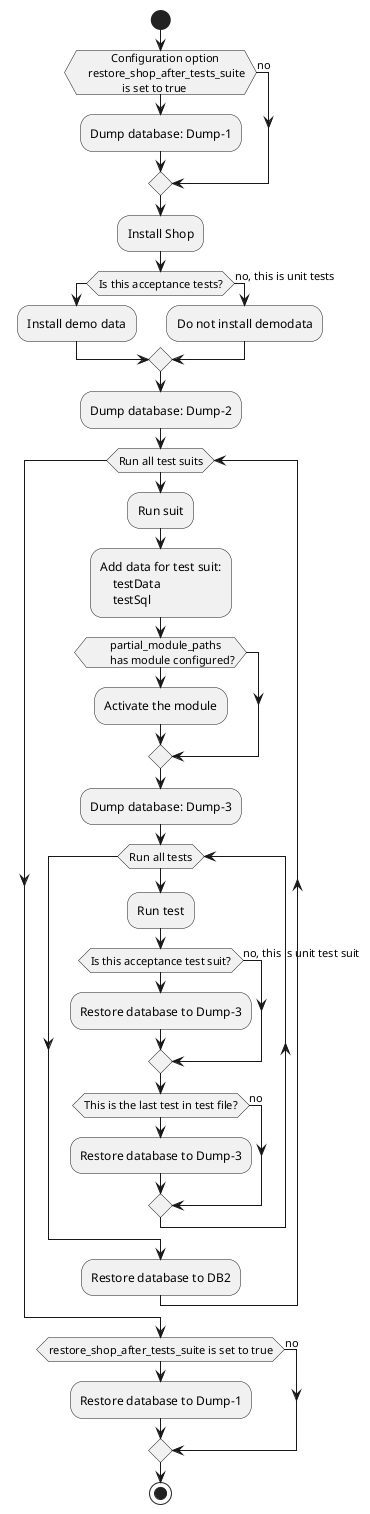 @startuml
    start

    if (            Configuration option
    restore_shop_after_tests_suite
                is set to true)
        :Dump database: Dump-1;
    else (no)
    endif;

    :Install Shop;

    if (Is this acceptance tests?)
        :Install demo data;
    else (no, this is unit tests)
        :Do not install demodata;
    endif

    :Dump database: Dump-2;

    while (Run all test suits)

        :Run suit;

        :Add data for test suit:
            testData
            testSql;

        if (        partial_module_paths
        has module configured?)
            :Activate the module;
        endif;

        :Dump database: Dump-3;

        while (Run all tests)

            :Run test;

            if (Is this acceptance test suit?)
                :Restore database to Dump-3;
            else (no, this is unit test suit)
            endif

            if (This is the last test in test file?)
                :Restore database to Dump-3;
            else (no)
            endif

        endwhile

        :Restore database to DB2;

    endwhile

    if (restore_shop_after_tests_suite is set to true)
        :Restore database to Dump-1;
    else (no)
    endif;

    stop

@enduml
